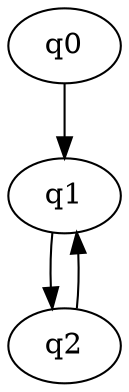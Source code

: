 digraph automaton {
	graph [bb="0 0 54 180"];
	node [label="\N"];
	"q0
" -> "q1
";
	"q1
" -> "q2
";
	"q2
" -> "q1
";
}

